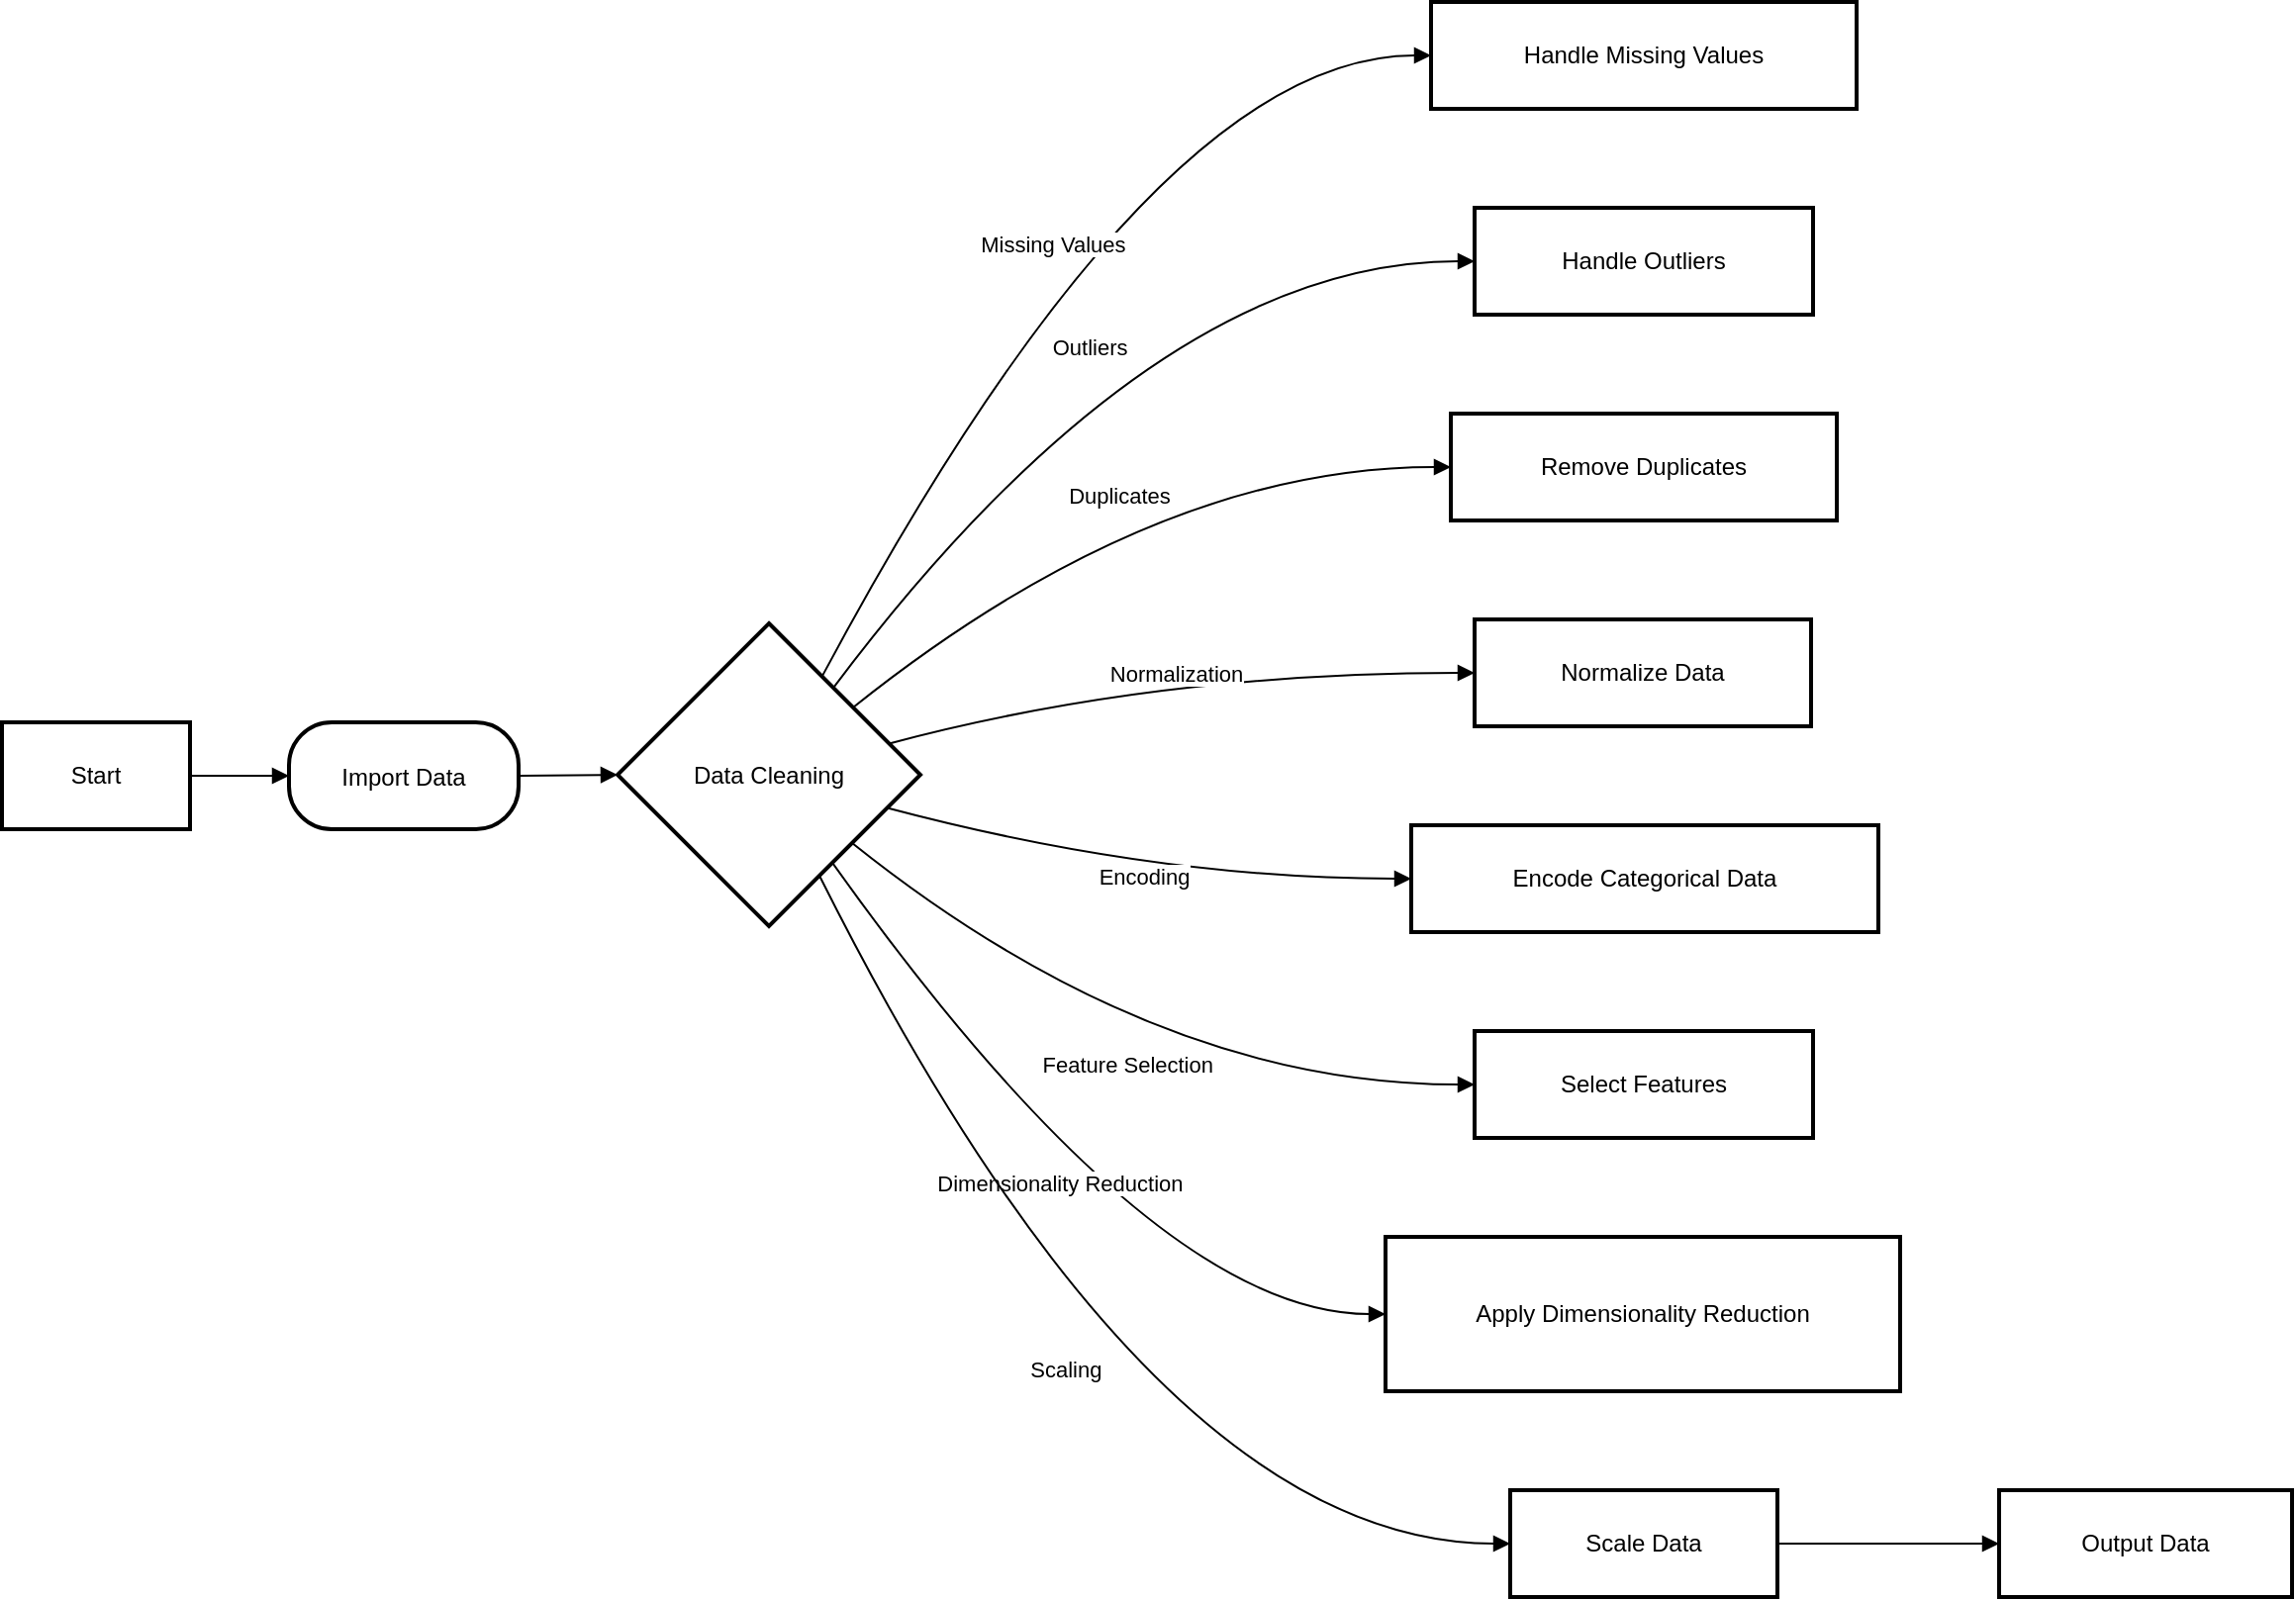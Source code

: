 <mxfile version="26.0.5">
  <diagram name="Page-1" id="KuhmJpvB_MHPn443YzAP">
    <mxGraphModel>
      <root>
        <mxCell id="0" />
        <mxCell id="1" parent="0" />
        <mxCell id="2" value="Start" style="whiteSpace=wrap;strokeWidth=2;" vertex="1" parent="1">
          <mxGeometry x="8" y="372" width="95" height="54" as="geometry" />
        </mxCell>
        <mxCell id="3" value="Import Data" style="rounded=1;arcSize=40;strokeWidth=2" vertex="1" parent="1">
          <mxGeometry x="153" y="372" width="116" height="54" as="geometry" />
        </mxCell>
        <mxCell id="4" value="Data Cleaning" style="rhombus;strokeWidth=2;whiteSpace=wrap;" vertex="1" parent="1">
          <mxGeometry x="319" y="322" width="153" height="153" as="geometry" />
        </mxCell>
        <mxCell id="5" value="Handle Missing Values" style="whiteSpace=wrap;strokeWidth=2;" vertex="1" parent="1">
          <mxGeometry x="730" y="8" width="215" height="54" as="geometry" />
        </mxCell>
        <mxCell id="6" value="Handle Outliers" style="whiteSpace=wrap;strokeWidth=2;" vertex="1" parent="1">
          <mxGeometry x="752" y="112" width="171" height="54" as="geometry" />
        </mxCell>
        <mxCell id="7" value="Remove Duplicates" style="whiteSpace=wrap;strokeWidth=2;" vertex="1" parent="1">
          <mxGeometry x="740" y="216" width="195" height="54" as="geometry" />
        </mxCell>
        <mxCell id="8" value="Normalize Data" style="whiteSpace=wrap;strokeWidth=2;" vertex="1" parent="1">
          <mxGeometry x="752" y="320" width="170" height="54" as="geometry" />
        </mxCell>
        <mxCell id="9" value="Encode Categorical Data" style="whiteSpace=wrap;strokeWidth=2;" vertex="1" parent="1">
          <mxGeometry x="720" y="424" width="236" height="54" as="geometry" />
        </mxCell>
        <mxCell id="10" value="Select Features" style="whiteSpace=wrap;strokeWidth=2;" vertex="1" parent="1">
          <mxGeometry x="752" y="528" width="171" height="54" as="geometry" />
        </mxCell>
        <mxCell id="11" value="Apply Dimensionality Reduction" style="whiteSpace=wrap;strokeWidth=2;" vertex="1" parent="1">
          <mxGeometry x="707" y="632" width="260" height="78" as="geometry" />
        </mxCell>
        <mxCell id="12" value="Scale Data" style="whiteSpace=wrap;strokeWidth=2;" vertex="1" parent="1">
          <mxGeometry x="770" y="760" width="135" height="54" as="geometry" />
        </mxCell>
        <mxCell id="13" value="Output Data" style="whiteSpace=wrap;strokeWidth=2;" vertex="1" parent="1">
          <mxGeometry x="1017" y="760" width="148" height="54" as="geometry" />
        </mxCell>
        <mxCell id="14" value="" style="curved=1;startArrow=none;endArrow=block;exitX=1;exitY=0.5;entryX=0;entryY=0.5;" edge="1" parent="1" source="2" target="3">
          <mxGeometry relative="1" as="geometry">
            <Array as="points" />
          </mxGeometry>
        </mxCell>
        <mxCell id="15" value="" style="curved=1;startArrow=none;endArrow=block;exitX=1;exitY=0.5;entryX=0;entryY=0.5;" edge="1" parent="1" source="3" target="4">
          <mxGeometry relative="1" as="geometry">
            <Array as="points" />
          </mxGeometry>
        </mxCell>
        <mxCell id="16" value="Missing Values" style="curved=1;startArrow=none;endArrow=block;exitX=0.77;exitY=0;entryX=0;entryY=0.5;" edge="1" parent="1" source="4" target="5">
          <mxGeometry relative="1" as="geometry">
            <Array as="points">
              <mxPoint x="590" y="35" />
            </Array>
          </mxGeometry>
        </mxCell>
        <mxCell id="17" value="Outliers" style="curved=1;startArrow=none;endArrow=block;exitX=0.87;exitY=0;entryX=0;entryY=0.5;" edge="1" parent="1" source="4" target="6">
          <mxGeometry relative="1" as="geometry">
            <Array as="points">
              <mxPoint x="590" y="139" />
            </Array>
          </mxGeometry>
        </mxCell>
        <mxCell id="18" value="Duplicates" style="curved=1;startArrow=none;endArrow=block;exitX=1;exitY=0.1;entryX=0;entryY=0.5;" edge="1" parent="1" source="4" target="7">
          <mxGeometry relative="1" as="geometry">
            <Array as="points">
              <mxPoint x="590" y="243" />
            </Array>
          </mxGeometry>
        </mxCell>
        <mxCell id="19" value="Normalization" style="curved=1;startArrow=none;endArrow=block;exitX=1;exitY=0.37;entryX=0;entryY=0.5;" edge="1" parent="1" source="4" target="8">
          <mxGeometry relative="1" as="geometry">
            <Array as="points">
              <mxPoint x="590" y="347" />
            </Array>
          </mxGeometry>
        </mxCell>
        <mxCell id="20" value="Encoding" style="curved=1;startArrow=none;endArrow=block;exitX=1;exitY=0.64;entryX=0;entryY=0.5;" edge="1" parent="1" source="4" target="9">
          <mxGeometry relative="1" as="geometry">
            <Array as="points">
              <mxPoint x="590" y="451" />
            </Array>
          </mxGeometry>
        </mxCell>
        <mxCell id="21" value="Feature Selection" style="curved=1;startArrow=none;endArrow=block;exitX=1;exitY=0.91;entryX=0;entryY=0.5;" edge="1" parent="1" source="4" target="10">
          <mxGeometry relative="1" as="geometry">
            <Array as="points">
              <mxPoint x="590" y="555" />
            </Array>
          </mxGeometry>
        </mxCell>
        <mxCell id="22" value="Dimensionality Reduction" style="curved=1;startArrow=none;endArrow=block;exitX=0.86;exitY=1;entryX=0;entryY=0.5;" edge="1" parent="1" source="4" target="11">
          <mxGeometry relative="1" as="geometry">
            <Array as="points">
              <mxPoint x="590" y="671" />
            </Array>
          </mxGeometry>
        </mxCell>
        <mxCell id="23" value="Scaling" style="curved=1;startArrow=none;endArrow=block;exitX=0.75;exitY=1;entryX=0;entryY=0.5;" edge="1" parent="1" source="4" target="12">
          <mxGeometry relative="1" as="geometry">
            <Array as="points">
              <mxPoint x="590" y="787" />
            </Array>
          </mxGeometry>
        </mxCell>
        <mxCell id="24" value="" style="curved=1;startArrow=none;endArrow=block;exitX=1;exitY=0.5;entryX=0;entryY=0.5;" edge="1" parent="1" source="12" target="13">
          <mxGeometry relative="1" as="geometry">
            <Array as="points" />
          </mxGeometry>
        </mxCell>
      </root>
    </mxGraphModel>
  </diagram>
</mxfile>
